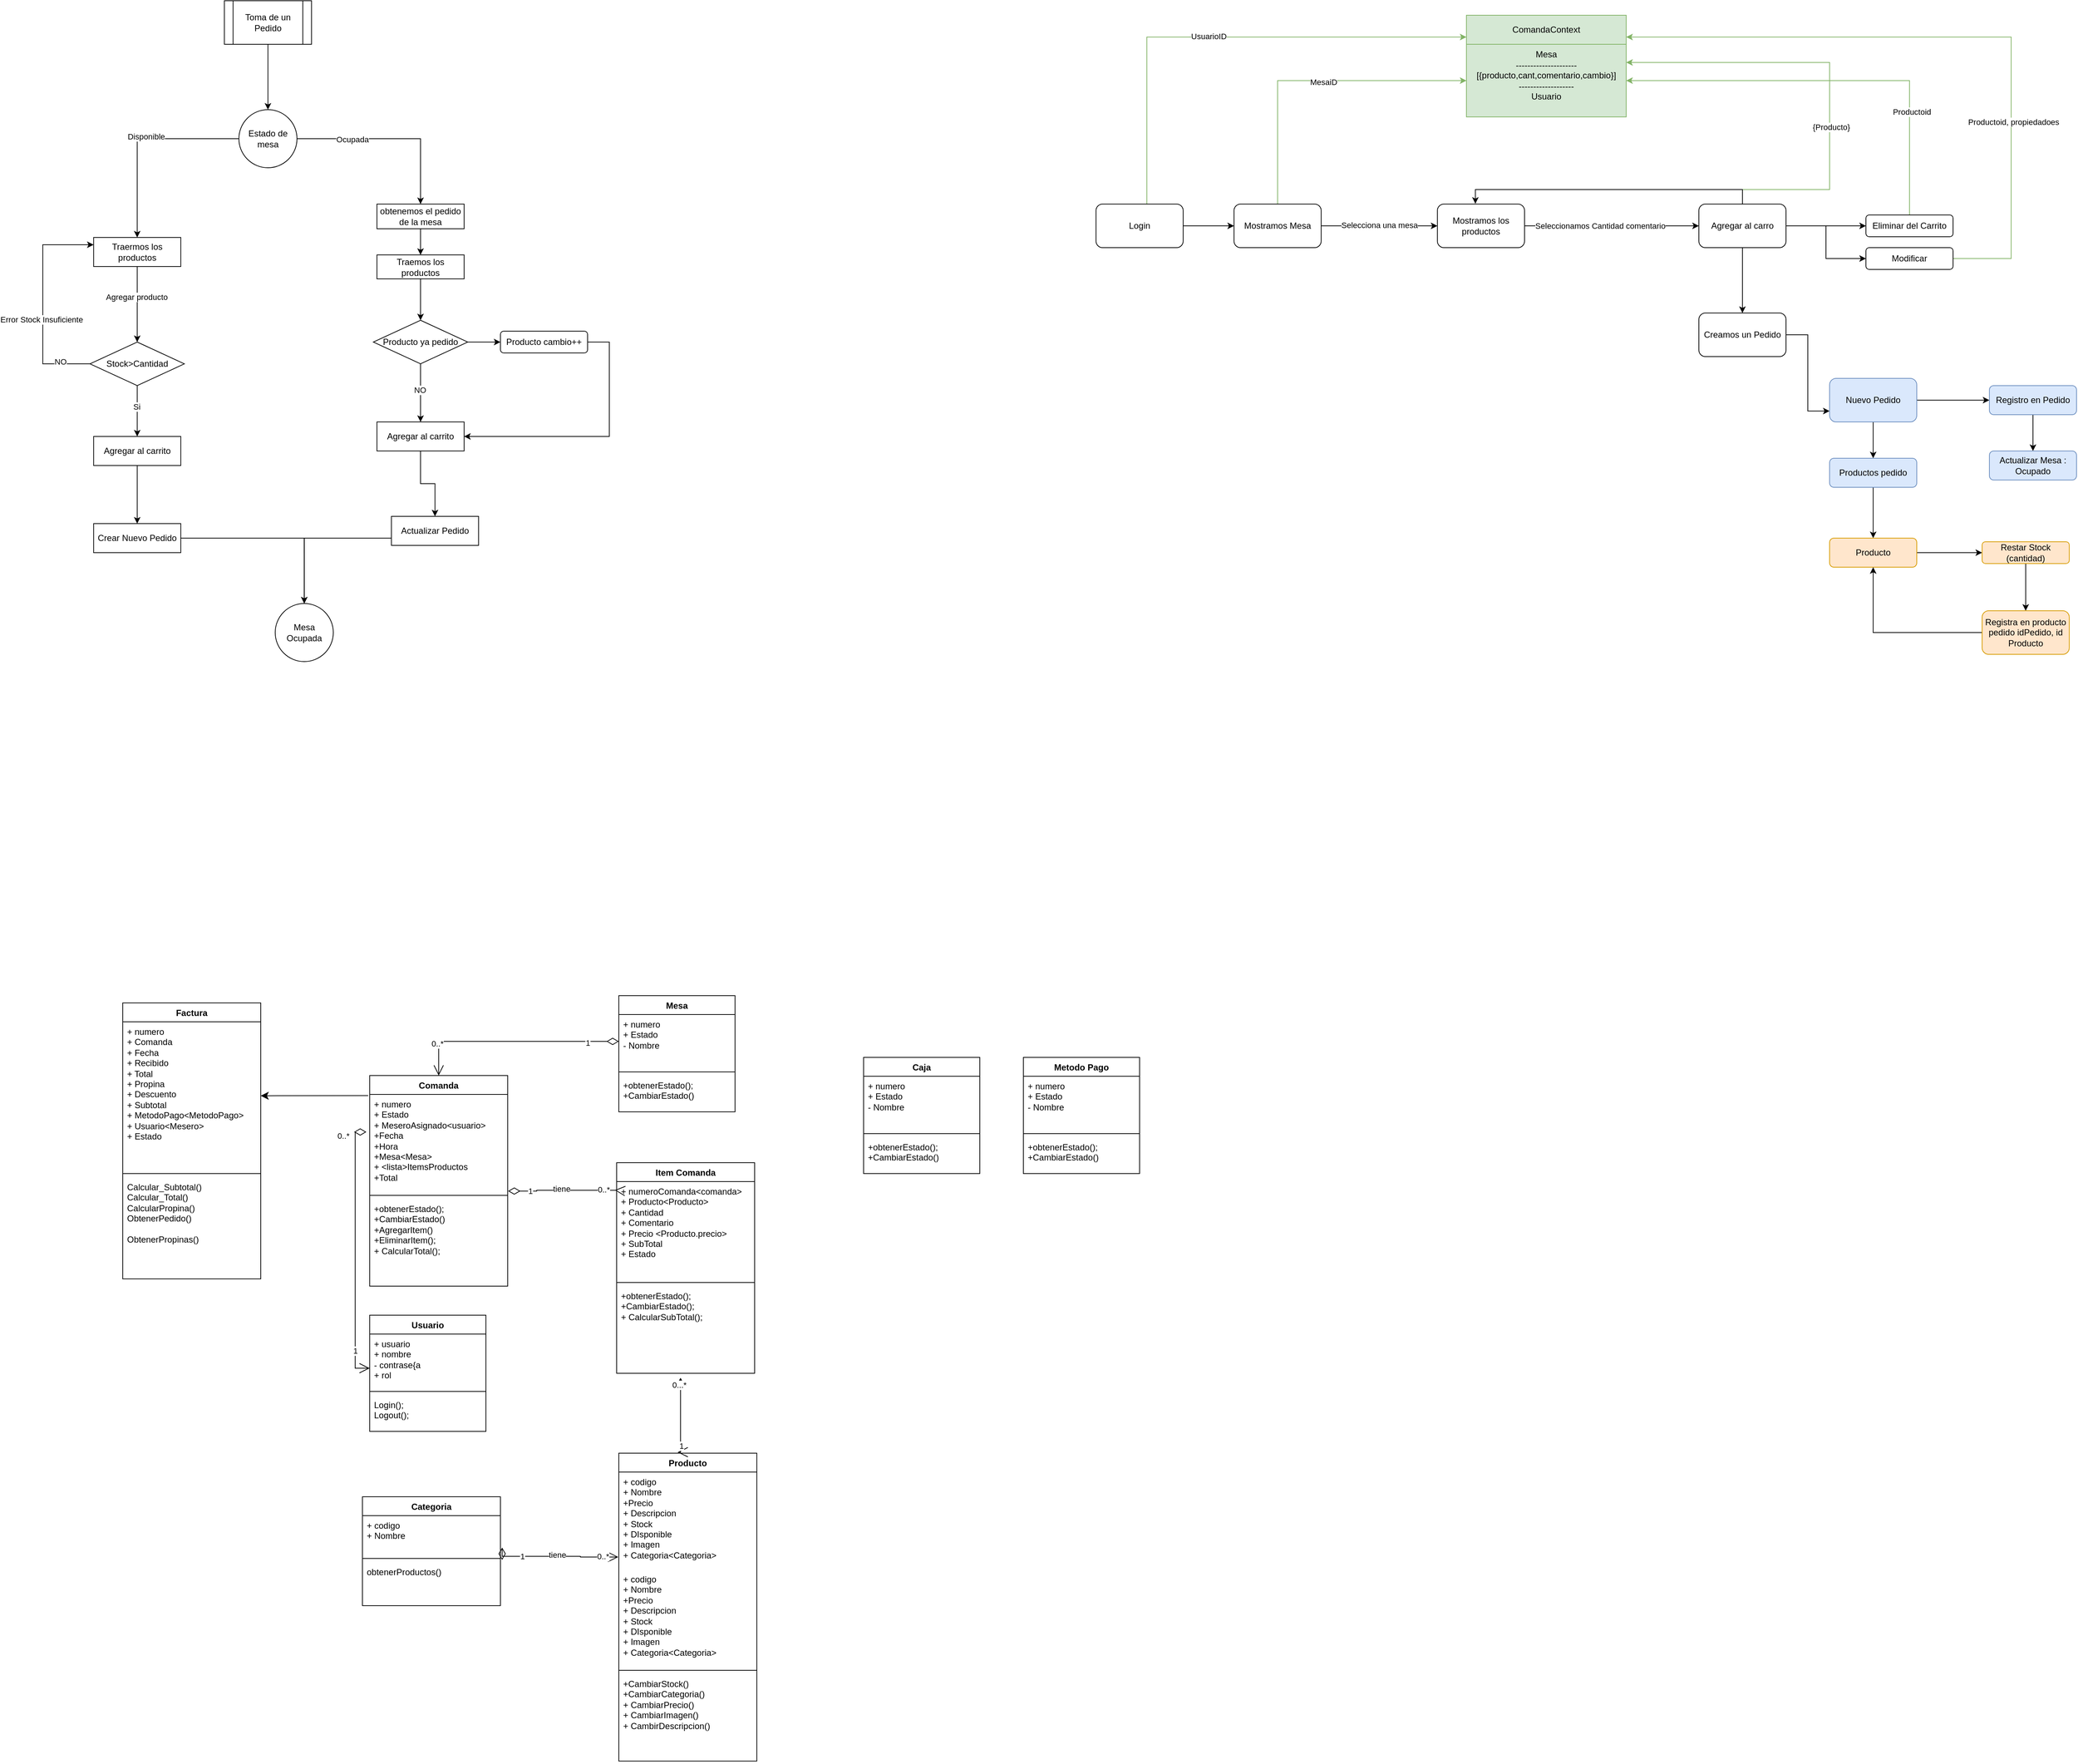 <mxfile version="24.8.6">
  <diagram name="Página-1" id="ZLfOOwjbxrJCBjGlawMk">
    <mxGraphModel dx="4084" dy="2075" grid="1" gridSize="10" guides="1" tooltips="1" connect="1" arrows="1" fold="1" page="1" pageScale="1" pageWidth="827" pageHeight="1169" math="0" shadow="0">
      <root>
        <mxCell id="0" />
        <mxCell id="1" parent="0" />
        <mxCell id="36kNRSXU-eASTzBY41m4-41" value="" style="edgeStyle=orthogonalEdgeStyle;rounded=0;orthogonalLoop=1;jettySize=auto;html=1;" parent="1" source="36kNRSXU-eASTzBY41m4-36" target="36kNRSXU-eASTzBY41m4-40" edge="1">
          <mxGeometry relative="1" as="geometry" />
        </mxCell>
        <mxCell id="36kNRSXU-eASTzBY41m4-42" value="&lt;div&gt;Seleccionamos Cantidad comentario&lt;/div&gt;" style="edgeLabel;html=1;align=center;verticalAlign=middle;resizable=0;points=[];" parent="36kNRSXU-eASTzBY41m4-41" vertex="1" connectable="0">
          <mxGeometry x="-0.614" y="-1" relative="1" as="geometry">
            <mxPoint x="57" y="-1" as="offset" />
          </mxGeometry>
        </mxCell>
        <mxCell id="36kNRSXU-eASTzBY41m4-36" value="Mostramos los productos" style="rounded=1;whiteSpace=wrap;html=1;" parent="1" vertex="1">
          <mxGeometry x="300" y="-750" width="120" height="60" as="geometry" />
        </mxCell>
        <mxCell id="36kNRSXU-eASTzBY41m4-38" style="edgeStyle=orthogonalEdgeStyle;rounded=0;orthogonalLoop=1;jettySize=auto;html=1;entryX=0;entryY=0.5;entryDx=0;entryDy=0;" parent="1" source="36kNRSXU-eASTzBY41m4-37" target="36kNRSXU-eASTzBY41m4-36" edge="1">
          <mxGeometry relative="1" as="geometry" />
        </mxCell>
        <mxCell id="36kNRSXU-eASTzBY41m4-39" value="Selecciona una mesa" style="edgeLabel;html=1;align=center;verticalAlign=middle;resizable=0;points=[];" parent="36kNRSXU-eASTzBY41m4-38" vertex="1" connectable="0">
          <mxGeometry x="-0.003" y="1" relative="1" as="geometry">
            <mxPoint as="offset" />
          </mxGeometry>
        </mxCell>
        <mxCell id="36kNRSXU-eASTzBY41m4-54" style="edgeStyle=orthogonalEdgeStyle;rounded=0;orthogonalLoop=1;jettySize=auto;html=1;entryX=0;entryY=0.5;entryDx=0;entryDy=0;fillColor=#d5e8d4;strokeColor=#82b366;" parent="1" source="36kNRSXU-eASTzBY41m4-37" target="36kNRSXU-eASTzBY41m4-52" edge="1">
          <mxGeometry relative="1" as="geometry">
            <mxPoint x="80" y="-930" as="targetPoint" />
            <Array as="points">
              <mxPoint x="80" y="-920" />
            </Array>
          </mxGeometry>
        </mxCell>
        <mxCell id="36kNRSXU-eASTzBY41m4-55" value="MesaiD" style="edgeLabel;html=1;align=center;verticalAlign=middle;resizable=0;points=[];" parent="36kNRSXU-eASTzBY41m4-54" vertex="1" connectable="0">
          <mxGeometry x="0.083" y="-2" relative="1" as="geometry">
            <mxPoint as="offset" />
          </mxGeometry>
        </mxCell>
        <mxCell id="36kNRSXU-eASTzBY41m4-37" value="Mostramos Mesa" style="rounded=1;whiteSpace=wrap;html=1;" parent="1" vertex="1">
          <mxGeometry x="20" y="-750" width="120" height="60" as="geometry" />
        </mxCell>
        <mxCell id="36kNRSXU-eASTzBY41m4-46" value="" style="edgeStyle=orthogonalEdgeStyle;rounded=0;orthogonalLoop=1;jettySize=auto;html=1;" parent="1" source="36kNRSXU-eASTzBY41m4-40" target="36kNRSXU-eASTzBY41m4-45" edge="1">
          <mxGeometry relative="1" as="geometry" />
        </mxCell>
        <mxCell id="36kNRSXU-eASTzBY41m4-49" style="edgeStyle=orthogonalEdgeStyle;rounded=0;orthogonalLoop=1;jettySize=auto;html=1;entryX=1;entryY=0.25;entryDx=0;entryDy=0;fillColor=#d5e8d4;strokeColor=#82b366;exitX=0.5;exitY=0;exitDx=0;exitDy=0;" parent="1" source="36kNRSXU-eASTzBY41m4-40" target="36kNRSXU-eASTzBY41m4-52" edge="1">
          <mxGeometry relative="1" as="geometry">
            <mxPoint x="830" y="-750" as="sourcePoint" />
            <mxPoint x="875" y="-760" as="targetPoint" />
            <Array as="points">
              <mxPoint x="720" y="-770" />
              <mxPoint x="840" y="-770" />
              <mxPoint x="840" y="-945" />
            </Array>
          </mxGeometry>
        </mxCell>
        <mxCell id="36kNRSXU-eASTzBY41m4-60" value="{Producto}" style="edgeLabel;html=1;align=center;verticalAlign=middle;resizable=0;points=[];" parent="36kNRSXU-eASTzBY41m4-49" vertex="1" connectable="0">
          <mxGeometry x="-0.239" y="-2" relative="1" as="geometry">
            <mxPoint as="offset" />
          </mxGeometry>
        </mxCell>
        <mxCell id="36kNRSXU-eASTzBY41m4-62" value="" style="edgeStyle=orthogonalEdgeStyle;rounded=0;orthogonalLoop=1;jettySize=auto;html=1;exitX=1;exitY=0.5;exitDx=0;exitDy=0;" parent="1" source="36kNRSXU-eASTzBY41m4-40" target="36kNRSXU-eASTzBY41m4-61" edge="1">
          <mxGeometry relative="1" as="geometry">
            <mxPoint x="790" y="-690" as="sourcePoint" />
          </mxGeometry>
        </mxCell>
        <mxCell id="36kNRSXU-eASTzBY41m4-68" style="edgeStyle=orthogonalEdgeStyle;rounded=0;orthogonalLoop=1;jettySize=auto;html=1;exitX=1;exitY=0.5;exitDx=0;exitDy=0;entryX=0;entryY=0.5;entryDx=0;entryDy=0;" parent="1" source="36kNRSXU-eASTzBY41m4-40" target="36kNRSXU-eASTzBY41m4-66" edge="1">
          <mxGeometry relative="1" as="geometry" />
        </mxCell>
        <mxCell id="36kNRSXU-eASTzBY41m4-40" value="Agregar al carro" style="whiteSpace=wrap;html=1;rounded=1;" parent="1" vertex="1">
          <mxGeometry x="660" y="-750" width="120" height="60" as="geometry" />
        </mxCell>
        <mxCell id="ApmutINnozND2xl8l0p_-15" style="edgeStyle=orthogonalEdgeStyle;rounded=0;orthogonalLoop=1;jettySize=auto;html=1;entryX=0;entryY=0.75;entryDx=0;entryDy=0;" parent="1" source="36kNRSXU-eASTzBY41m4-45" target="ApmutINnozND2xl8l0p_-1" edge="1">
          <mxGeometry relative="1" as="geometry" />
        </mxCell>
        <mxCell id="36kNRSXU-eASTzBY41m4-45" value="Creamos un Pedido" style="whiteSpace=wrap;html=1;rounded=1;" parent="1" vertex="1">
          <mxGeometry x="660" y="-600" width="120" height="60" as="geometry" />
        </mxCell>
        <mxCell id="36kNRSXU-eASTzBY41m4-53" value="" style="group" parent="1" vertex="1" connectable="0">
          <mxGeometry x="340" y="-1010" width="220" height="140" as="geometry" />
        </mxCell>
        <mxCell id="36kNRSXU-eASTzBY41m4-51" value="ComandaContext" style="rounded=0;whiteSpace=wrap;html=1;fillColor=#d5e8d4;strokeColor=#82b366;" parent="36kNRSXU-eASTzBY41m4-53" vertex="1">
          <mxGeometry width="220.0" height="40" as="geometry" />
        </mxCell>
        <mxCell id="36kNRSXU-eASTzBY41m4-52" value="Mesa&lt;div&gt;---------------------&lt;/div&gt;&lt;div&gt;[{producto,cant,comentario,cambio}]&lt;/div&gt;&lt;div&gt;-------------------&lt;/div&gt;&lt;div&gt;Usuario&lt;/div&gt;&lt;div&gt;&lt;br&gt;&lt;/div&gt;" style="rounded=0;whiteSpace=wrap;html=1;fillColor=#d5e8d4;strokeColor=#82b366;" parent="36kNRSXU-eASTzBY41m4-53" vertex="1">
          <mxGeometry y="40" width="220.0" height="100" as="geometry" />
        </mxCell>
        <mxCell id="36kNRSXU-eASTzBY41m4-57" style="edgeStyle=orthogonalEdgeStyle;rounded=0;orthogonalLoop=1;jettySize=auto;html=1;entryX=0;entryY=0.75;entryDx=0;entryDy=0;fillColor=#d5e8d4;strokeColor=#82b366;" parent="1" source="36kNRSXU-eASTzBY41m4-56" target="36kNRSXU-eASTzBY41m4-51" edge="1">
          <mxGeometry relative="1" as="geometry">
            <Array as="points">
              <mxPoint x="-100" y="-980" />
            </Array>
          </mxGeometry>
        </mxCell>
        <mxCell id="36kNRSXU-eASTzBY41m4-58" value="UsuarioID" style="edgeLabel;html=1;align=center;verticalAlign=middle;resizable=0;points=[];" parent="36kNRSXU-eASTzBY41m4-57" vertex="1" connectable="0">
          <mxGeometry x="-0.06" y="1" relative="1" as="geometry">
            <mxPoint as="offset" />
          </mxGeometry>
        </mxCell>
        <mxCell id="36kNRSXU-eASTzBY41m4-59" style="edgeStyle=orthogonalEdgeStyle;rounded=0;orthogonalLoop=1;jettySize=auto;html=1;exitX=1;exitY=0.5;exitDx=0;exitDy=0;entryX=0;entryY=0.5;entryDx=0;entryDy=0;" parent="1" source="36kNRSXU-eASTzBY41m4-56" target="36kNRSXU-eASTzBY41m4-37" edge="1">
          <mxGeometry relative="1" as="geometry" />
        </mxCell>
        <mxCell id="36kNRSXU-eASTzBY41m4-56" value="Login" style="rounded=1;whiteSpace=wrap;html=1;" parent="1" vertex="1">
          <mxGeometry x="-170" y="-750" width="120" height="60" as="geometry" />
        </mxCell>
        <mxCell id="36kNRSXU-eASTzBY41m4-64" style="edgeStyle=orthogonalEdgeStyle;rounded=0;orthogonalLoop=1;jettySize=auto;html=1;entryX=1;entryY=0.5;entryDx=0;entryDy=0;fillColor=#d5e8d4;strokeColor=#82b366;" parent="1" source="36kNRSXU-eASTzBY41m4-61" target="36kNRSXU-eASTzBY41m4-52" edge="1">
          <mxGeometry relative="1" as="geometry">
            <Array as="points">
              <mxPoint x="950" y="-920" />
            </Array>
          </mxGeometry>
        </mxCell>
        <mxCell id="36kNRSXU-eASTzBY41m4-65" value="Productoid" style="edgeLabel;html=1;align=center;verticalAlign=middle;resizable=0;points=[];" parent="36kNRSXU-eASTzBY41m4-64" vertex="1" connectable="0">
          <mxGeometry x="-0.504" y="-3" relative="1" as="geometry">
            <mxPoint as="offset" />
          </mxGeometry>
        </mxCell>
        <mxCell id="36kNRSXU-eASTzBY41m4-61" value="Eliminar del Carrito" style="whiteSpace=wrap;html=1;rounded=1;" parent="1" vertex="1">
          <mxGeometry x="890" y="-735" width="120" height="30" as="geometry" />
        </mxCell>
        <mxCell id="36kNRSXU-eASTzBY41m4-63" style="edgeStyle=orthogonalEdgeStyle;rounded=0;orthogonalLoop=1;jettySize=auto;html=1;exitX=0.5;exitY=0;exitDx=0;exitDy=0;entryX=0.436;entryY=-0.008;entryDx=0;entryDy=0;entryPerimeter=0;" parent="1" source="36kNRSXU-eASTzBY41m4-40" target="36kNRSXU-eASTzBY41m4-36" edge="1">
          <mxGeometry relative="1" as="geometry" />
        </mxCell>
        <mxCell id="36kNRSXU-eASTzBY41m4-69" style="edgeStyle=orthogonalEdgeStyle;rounded=0;orthogonalLoop=1;jettySize=auto;html=1;entryX=1;entryY=0.75;entryDx=0;entryDy=0;fillColor=#d5e8d4;strokeColor=#82b366;" parent="1" source="36kNRSXU-eASTzBY41m4-66" target="36kNRSXU-eASTzBY41m4-51" edge="1">
          <mxGeometry relative="1" as="geometry">
            <Array as="points">
              <mxPoint x="1090" y="-675" />
              <mxPoint x="1090" y="-980" />
            </Array>
          </mxGeometry>
        </mxCell>
        <mxCell id="36kNRSXU-eASTzBY41m4-70" value="Productoid, propiedadoes" style="edgeLabel;html=1;align=center;verticalAlign=middle;resizable=0;points=[];" parent="36kNRSXU-eASTzBY41m4-69" vertex="1" connectable="0">
          <mxGeometry x="-0.414" y="-3" relative="1" as="geometry">
            <mxPoint as="offset" />
          </mxGeometry>
        </mxCell>
        <mxCell id="36kNRSXU-eASTzBY41m4-66" value="Modificar" style="whiteSpace=wrap;html=1;rounded=1;" parent="1" vertex="1">
          <mxGeometry x="890" y="-690" width="120" height="30" as="geometry" />
        </mxCell>
        <mxCell id="ApmutINnozND2xl8l0p_-3" value="" style="edgeStyle=orthogonalEdgeStyle;rounded=0;orthogonalLoop=1;jettySize=auto;html=1;" parent="1" source="ApmutINnozND2xl8l0p_-1" target="ApmutINnozND2xl8l0p_-2" edge="1">
          <mxGeometry relative="1" as="geometry" />
        </mxCell>
        <mxCell id="ApmutINnozND2xl8l0p_-7" style="edgeStyle=orthogonalEdgeStyle;rounded=0;orthogonalLoop=1;jettySize=auto;html=1;entryX=0.5;entryY=0;entryDx=0;entryDy=0;" parent="1" source="ApmutINnozND2xl8l0p_-1" target="ApmutINnozND2xl8l0p_-6" edge="1">
          <mxGeometry relative="1" as="geometry" />
        </mxCell>
        <mxCell id="ApmutINnozND2xl8l0p_-1" value="Nuevo Pedido" style="whiteSpace=wrap;html=1;rounded=1;fillColor=#dae8fc;strokeColor=#6c8ebf;" parent="1" vertex="1">
          <mxGeometry x="840" y="-510" width="120" height="60" as="geometry" />
        </mxCell>
        <mxCell id="ApmutINnozND2xl8l0p_-5" value="" style="edgeStyle=orthogonalEdgeStyle;rounded=0;orthogonalLoop=1;jettySize=auto;html=1;" parent="1" source="ApmutINnozND2xl8l0p_-2" target="ApmutINnozND2xl8l0p_-4" edge="1">
          <mxGeometry relative="1" as="geometry" />
        </mxCell>
        <mxCell id="ApmutINnozND2xl8l0p_-2" value="Registro en Pedido" style="whiteSpace=wrap;html=1;fillColor=#dae8fc;strokeColor=#6c8ebf;rounded=1;" parent="1" vertex="1">
          <mxGeometry x="1060" y="-500" width="120" height="40" as="geometry" />
        </mxCell>
        <mxCell id="ApmutINnozND2xl8l0p_-4" value="Actualizar Mesa : Ocupado" style="whiteSpace=wrap;html=1;fillColor=#dae8fc;strokeColor=#6c8ebf;rounded=1;" parent="1" vertex="1">
          <mxGeometry x="1060" y="-410" width="120" height="40" as="geometry" />
        </mxCell>
        <mxCell id="ApmutINnozND2xl8l0p_-9" value="" style="edgeStyle=orthogonalEdgeStyle;rounded=0;orthogonalLoop=1;jettySize=auto;html=1;" parent="1" source="ApmutINnozND2xl8l0p_-6" target="ApmutINnozND2xl8l0p_-8" edge="1">
          <mxGeometry relative="1" as="geometry" />
        </mxCell>
        <mxCell id="ApmutINnozND2xl8l0p_-6" value="Productos pedido" style="whiteSpace=wrap;html=1;fillColor=#dae8fc;strokeColor=#6c8ebf;rounded=1;" parent="1" vertex="1">
          <mxGeometry x="840" y="-400" width="120" height="40" as="geometry" />
        </mxCell>
        <mxCell id="ApmutINnozND2xl8l0p_-11" value="" style="edgeStyle=orthogonalEdgeStyle;rounded=0;orthogonalLoop=1;jettySize=auto;html=1;" parent="1" source="ApmutINnozND2xl8l0p_-8" target="ApmutINnozND2xl8l0p_-10" edge="1">
          <mxGeometry relative="1" as="geometry" />
        </mxCell>
        <mxCell id="ApmutINnozND2xl8l0p_-8" value="Producto" style="whiteSpace=wrap;html=1;fillColor=#ffe6cc;strokeColor=#d79b00;rounded=1;" parent="1" vertex="1">
          <mxGeometry x="840" y="-290" width="120" height="40" as="geometry" />
        </mxCell>
        <mxCell id="ApmutINnozND2xl8l0p_-13" value="" style="edgeStyle=orthogonalEdgeStyle;rounded=0;orthogonalLoop=1;jettySize=auto;html=1;" parent="1" source="ApmutINnozND2xl8l0p_-10" target="ApmutINnozND2xl8l0p_-12" edge="1">
          <mxGeometry relative="1" as="geometry" />
        </mxCell>
        <mxCell id="ApmutINnozND2xl8l0p_-10" value="Restar Stock (cantidad)" style="whiteSpace=wrap;html=1;fillColor=#ffe6cc;strokeColor=#d79b00;rounded=1;" parent="1" vertex="1">
          <mxGeometry x="1050" y="-285" width="120" height="30" as="geometry" />
        </mxCell>
        <mxCell id="ApmutINnozND2xl8l0p_-14" style="edgeStyle=orthogonalEdgeStyle;rounded=0;orthogonalLoop=1;jettySize=auto;html=1;" parent="1" source="ApmutINnozND2xl8l0p_-12" target="ApmutINnozND2xl8l0p_-8" edge="1">
          <mxGeometry relative="1" as="geometry" />
        </mxCell>
        <mxCell id="ApmutINnozND2xl8l0p_-12" value="Registra en producto pedido idPedido, id Producto" style="whiteSpace=wrap;html=1;fillColor=#ffe6cc;strokeColor=#d79b00;rounded=1;" parent="1" vertex="1">
          <mxGeometry x="1050" y="-190" width="120" height="60" as="geometry" />
        </mxCell>
        <mxCell id="ApmutINnozND2xl8l0p_-19" value="" style="edgeStyle=orthogonalEdgeStyle;rounded=0;orthogonalLoop=1;jettySize=auto;html=1;entryX=0.5;entryY=0;entryDx=0;entryDy=0;" parent="1" source="ApmutINnozND2xl8l0p_-17" target="ApmutINnozND2xl8l0p_-21" edge="1">
          <mxGeometry relative="1" as="geometry">
            <mxPoint x="-1310.09" y="-890" as="targetPoint" />
          </mxGeometry>
        </mxCell>
        <mxCell id="ApmutINnozND2xl8l0p_-17" value="Toma de un Pedido" style="shape=process;whiteSpace=wrap;html=1;backgroundOutline=1;" parent="1" vertex="1">
          <mxGeometry x="-1370.09" y="-1030" width="120" height="60" as="geometry" />
        </mxCell>
        <mxCell id="ApmutINnozND2xl8l0p_-23" value="" style="edgeStyle=orthogonalEdgeStyle;rounded=0;orthogonalLoop=1;jettySize=auto;html=1;" parent="1" source="ApmutINnozND2xl8l0p_-21" target="ApmutINnozND2xl8l0p_-22" edge="1">
          <mxGeometry relative="1" as="geometry">
            <Array as="points">
              <mxPoint x="-1100" y="-840" />
            </Array>
          </mxGeometry>
        </mxCell>
        <mxCell id="ApmutINnozND2xl8l0p_-24" value="Ocupada" style="edgeLabel;html=1;align=center;verticalAlign=middle;resizable=0;points=[];" parent="ApmutINnozND2xl8l0p_-23" vertex="1" connectable="0">
          <mxGeometry x="-0.42" y="-1" relative="1" as="geometry">
            <mxPoint as="offset" />
          </mxGeometry>
        </mxCell>
        <mxCell id="ApmutINnozND2xl8l0p_-30" value="" style="edgeStyle=orthogonalEdgeStyle;rounded=0;orthogonalLoop=1;jettySize=auto;html=1;" parent="1" source="ApmutINnozND2xl8l0p_-21" target="ApmutINnozND2xl8l0p_-29" edge="1">
          <mxGeometry relative="1" as="geometry" />
        </mxCell>
        <mxCell id="ApmutINnozND2xl8l0p_-31" value="Disponible" style="edgeLabel;html=1;align=center;verticalAlign=middle;resizable=0;points=[];" parent="ApmutINnozND2xl8l0p_-30" vertex="1" connectable="0">
          <mxGeometry x="-0.072" y="-3" relative="1" as="geometry">
            <mxPoint as="offset" />
          </mxGeometry>
        </mxCell>
        <mxCell id="ApmutINnozND2xl8l0p_-21" value="Estado de mesa" style="ellipse;whiteSpace=wrap;html=1;aspect=fixed;" parent="1" vertex="1">
          <mxGeometry x="-1350.09" y="-880" width="80" height="80" as="geometry" />
        </mxCell>
        <mxCell id="ApmutINnozND2xl8l0p_-44" value="" style="edgeStyle=orthogonalEdgeStyle;rounded=0;orthogonalLoop=1;jettySize=auto;html=1;" parent="1" source="ApmutINnozND2xl8l0p_-22" target="ApmutINnozND2xl8l0p_-43" edge="1">
          <mxGeometry relative="1" as="geometry" />
        </mxCell>
        <mxCell id="ApmutINnozND2xl8l0p_-22" value="obtenemos el pedido de la mesa" style="whiteSpace=wrap;html=1;" parent="1" vertex="1">
          <mxGeometry x="-1160.0" y="-750" width="120" height="34" as="geometry" />
        </mxCell>
        <mxCell id="ApmutINnozND2xl8l0p_-33" value="" style="edgeStyle=orthogonalEdgeStyle;rounded=0;orthogonalLoop=1;jettySize=auto;html=1;entryX=0.5;entryY=0;entryDx=0;entryDy=0;" parent="1" source="ApmutINnozND2xl8l0p_-29" target="ApmutINnozND2xl8l0p_-34" edge="1">
          <mxGeometry relative="1" as="geometry">
            <mxPoint x="-1490.09" y="-594" as="targetPoint" />
          </mxGeometry>
        </mxCell>
        <mxCell id="ApmutINnozND2xl8l0p_-35" value="Agregar producto" style="edgeLabel;html=1;align=center;verticalAlign=middle;resizable=0;points=[];" parent="ApmutINnozND2xl8l0p_-33" vertex="1" connectable="0">
          <mxGeometry x="-0.189" y="-1" relative="1" as="geometry">
            <mxPoint as="offset" />
          </mxGeometry>
        </mxCell>
        <mxCell id="ApmutINnozND2xl8l0p_-29" value="Traermos los productos" style="whiteSpace=wrap;html=1;" parent="1" vertex="1">
          <mxGeometry x="-1550.09" y="-704" width="120" height="40" as="geometry" />
        </mxCell>
        <mxCell id="ApmutINnozND2xl8l0p_-37" value="" style="edgeStyle=orthogonalEdgeStyle;rounded=0;orthogonalLoop=1;jettySize=auto;html=1;" parent="1" source="ApmutINnozND2xl8l0p_-34" target="ApmutINnozND2xl8l0p_-36" edge="1">
          <mxGeometry relative="1" as="geometry" />
        </mxCell>
        <mxCell id="ApmutINnozND2xl8l0p_-38" value="Si" style="edgeLabel;html=1;align=center;verticalAlign=middle;resizable=0;points=[];" parent="ApmutINnozND2xl8l0p_-37" vertex="1" connectable="0">
          <mxGeometry x="-0.165" y="-1" relative="1" as="geometry">
            <mxPoint as="offset" />
          </mxGeometry>
        </mxCell>
        <mxCell id="ApmutINnozND2xl8l0p_-39" style="edgeStyle=orthogonalEdgeStyle;rounded=0;orthogonalLoop=1;jettySize=auto;html=1;exitX=0;exitY=0.5;exitDx=0;exitDy=0;entryX=0;entryY=0.25;entryDx=0;entryDy=0;" parent="1" source="ApmutINnozND2xl8l0p_-34" target="ApmutINnozND2xl8l0p_-29" edge="1">
          <mxGeometry relative="1" as="geometry">
            <Array as="points">
              <mxPoint x="-1620.09" y="-530" />
              <mxPoint x="-1620.09" y="-694" />
            </Array>
          </mxGeometry>
        </mxCell>
        <mxCell id="ApmutINnozND2xl8l0p_-40" value="Error Stock Insuficiente" style="edgeLabel;html=1;align=center;verticalAlign=middle;resizable=0;points=[];" parent="ApmutINnozND2xl8l0p_-39" vertex="1" connectable="0">
          <mxGeometry x="-0.156" y="2" relative="1" as="geometry">
            <mxPoint as="offset" />
          </mxGeometry>
        </mxCell>
        <mxCell id="ApmutINnozND2xl8l0p_-46" value="NO" style="edgeLabel;html=1;align=center;verticalAlign=middle;resizable=0;points=[];" parent="ApmutINnozND2xl8l0p_-39" vertex="1" connectable="0">
          <mxGeometry x="-0.727" y="-3" relative="1" as="geometry">
            <mxPoint as="offset" />
          </mxGeometry>
        </mxCell>
        <mxCell id="ApmutINnozND2xl8l0p_-34" value="Stock&amp;gt;Cantidad" style="rhombus;whiteSpace=wrap;html=1;" parent="1" vertex="1">
          <mxGeometry x="-1555.09" y="-560" width="130" height="60" as="geometry" />
        </mxCell>
        <mxCell id="ApmutINnozND2xl8l0p_-42" value="" style="edgeStyle=orthogonalEdgeStyle;rounded=0;orthogonalLoop=1;jettySize=auto;html=1;" parent="1" source="ApmutINnozND2xl8l0p_-36" target="ApmutINnozND2xl8l0p_-41" edge="1">
          <mxGeometry relative="1" as="geometry" />
        </mxCell>
        <mxCell id="ApmutINnozND2xl8l0p_-36" value="Agregar al carrito" style="whiteSpace=wrap;html=1;" parent="1" vertex="1">
          <mxGeometry x="-1550.09" y="-430" width="120" height="40" as="geometry" />
        </mxCell>
        <mxCell id="ApmutINnozND2xl8l0p_-64" value="" style="edgeStyle=orthogonalEdgeStyle;rounded=0;orthogonalLoop=1;jettySize=auto;html=1;" parent="1" source="ApmutINnozND2xl8l0p_-41" target="ApmutINnozND2xl8l0p_-63" edge="1">
          <mxGeometry relative="1" as="geometry" />
        </mxCell>
        <mxCell id="ApmutINnozND2xl8l0p_-41" value="Crear Nuevo Pedido" style="whiteSpace=wrap;html=1;" parent="1" vertex="1">
          <mxGeometry x="-1550.09" y="-310" width="120" height="40" as="geometry" />
        </mxCell>
        <mxCell id="ApmutINnozND2xl8l0p_-47" style="edgeStyle=orthogonalEdgeStyle;rounded=0;orthogonalLoop=1;jettySize=auto;html=1;entryX=0.5;entryY=0;entryDx=0;entryDy=0;" parent="1" source="ApmutINnozND2xl8l0p_-43" target="ApmutINnozND2xl8l0p_-45" edge="1">
          <mxGeometry relative="1" as="geometry" />
        </mxCell>
        <mxCell id="ApmutINnozND2xl8l0p_-43" value="Traemos los productos" style="whiteSpace=wrap;html=1;" parent="1" vertex="1">
          <mxGeometry x="-1160.0" y="-680" width="120" height="33" as="geometry" />
        </mxCell>
        <mxCell id="ApmutINnozND2xl8l0p_-52" value="" style="edgeStyle=orthogonalEdgeStyle;rounded=0;orthogonalLoop=1;jettySize=auto;html=1;entryX=0;entryY=0.5;entryDx=0;entryDy=0;" parent="1" source="ApmutINnozND2xl8l0p_-45" target="ApmutINnozND2xl8l0p_-61" edge="1">
          <mxGeometry relative="1" as="geometry">
            <mxPoint x="-920.09" y="-560" as="targetPoint" />
          </mxGeometry>
        </mxCell>
        <mxCell id="ApmutINnozND2xl8l0p_-54" value="" style="edgeStyle=orthogonalEdgeStyle;rounded=0;orthogonalLoop=1;jettySize=auto;html=1;" parent="1" source="ApmutINnozND2xl8l0p_-45" target="ApmutINnozND2xl8l0p_-53" edge="1">
          <mxGeometry relative="1" as="geometry" />
        </mxCell>
        <mxCell id="ApmutINnozND2xl8l0p_-55" value="NO" style="edgeLabel;html=1;align=center;verticalAlign=middle;resizable=0;points=[];" parent="ApmutINnozND2xl8l0p_-54" vertex="1" connectable="0">
          <mxGeometry x="-0.113" y="-1" relative="1" as="geometry">
            <mxPoint as="offset" />
          </mxGeometry>
        </mxCell>
        <mxCell id="ApmutINnozND2xl8l0p_-45" value="Producto ya pedido" style="rhombus;whiteSpace=wrap;html=1;" parent="1" vertex="1">
          <mxGeometry x="-1165.0" y="-590" width="130" height="60" as="geometry" />
        </mxCell>
        <mxCell id="ApmutINnozND2xl8l0p_-57" style="edgeStyle=orthogonalEdgeStyle;rounded=0;orthogonalLoop=1;jettySize=auto;html=1;entryX=0.5;entryY=0;entryDx=0;entryDy=0;" parent="1" source="ApmutINnozND2xl8l0p_-53" target="ApmutINnozND2xl8l0p_-56" edge="1">
          <mxGeometry relative="1" as="geometry" />
        </mxCell>
        <mxCell id="ApmutINnozND2xl8l0p_-53" value="Agregar al carrito" style="whiteSpace=wrap;html=1;" parent="1" vertex="1">
          <mxGeometry x="-1160.0" y="-450" width="120" height="40" as="geometry" />
        </mxCell>
        <mxCell id="ApmutINnozND2xl8l0p_-65" style="edgeStyle=orthogonalEdgeStyle;rounded=0;orthogonalLoop=1;jettySize=auto;html=1;entryX=0.5;entryY=0;entryDx=0;entryDy=0;" parent="1" source="ApmutINnozND2xl8l0p_-56" target="ApmutINnozND2xl8l0p_-63" edge="1">
          <mxGeometry relative="1" as="geometry">
            <Array as="points">
              <mxPoint x="-1260.09" y="-290" />
            </Array>
          </mxGeometry>
        </mxCell>
        <mxCell id="ApmutINnozND2xl8l0p_-56" value="Actualizar Pedido" style="whiteSpace=wrap;html=1;" parent="1" vertex="1">
          <mxGeometry x="-1140.09" y="-320" width="120" height="40" as="geometry" />
        </mxCell>
        <mxCell id="ApmutINnozND2xl8l0p_-62" style="edgeStyle=orthogonalEdgeStyle;rounded=0;orthogonalLoop=1;jettySize=auto;html=1;entryX=1;entryY=0.5;entryDx=0;entryDy=0;" parent="1" source="ApmutINnozND2xl8l0p_-61" target="ApmutINnozND2xl8l0p_-53" edge="1">
          <mxGeometry relative="1" as="geometry">
            <Array as="points">
              <mxPoint x="-840.09" y="-430" />
            </Array>
          </mxGeometry>
        </mxCell>
        <mxCell id="ApmutINnozND2xl8l0p_-61" value="Producto cambio++" style="rounded=1;whiteSpace=wrap;html=1;" parent="1" vertex="1">
          <mxGeometry x="-990" y="-575" width="120" height="30" as="geometry" />
        </mxCell>
        <mxCell id="ApmutINnozND2xl8l0p_-63" value="Mesa Ocupada" style="ellipse;whiteSpace=wrap;html=1;" parent="1" vertex="1">
          <mxGeometry x="-1300.09" y="-200" width="80" height="80" as="geometry" />
        </mxCell>
        <mxCell id="ApmutINnozND2xl8l0p_-66" value="Usuario" style="swimlane;fontStyle=1;align=center;verticalAlign=top;childLayout=stackLayout;horizontal=1;startSize=26;horizontalStack=0;resizeParent=1;resizeParentMax=0;resizeLast=0;collapsible=1;marginBottom=0;whiteSpace=wrap;html=1;" parent="1" vertex="1">
          <mxGeometry x="-1170" y="780" width="160" height="160" as="geometry" />
        </mxCell>
        <mxCell id="ApmutINnozND2xl8l0p_-67" value="+ usuario&lt;div&gt;+ nombre&lt;/div&gt;&lt;div&gt;- contrase{a&lt;/div&gt;&lt;div&gt;+ rol&lt;/div&gt;&lt;div&gt;&lt;br&gt;&lt;/div&gt;" style="text;strokeColor=none;fillColor=none;align=left;verticalAlign=top;spacingLeft=4;spacingRight=4;overflow=hidden;rotatable=0;points=[[0,0.5],[1,0.5]];portConstraint=eastwest;whiteSpace=wrap;html=1;" parent="ApmutINnozND2xl8l0p_-66" vertex="1">
          <mxGeometry y="26" width="160" height="74" as="geometry" />
        </mxCell>
        <mxCell id="ApmutINnozND2xl8l0p_-68" value="" style="line;strokeWidth=1;fillColor=none;align=left;verticalAlign=middle;spacingTop=-1;spacingLeft=3;spacingRight=3;rotatable=0;labelPosition=right;points=[];portConstraint=eastwest;strokeColor=inherit;" parent="ApmutINnozND2xl8l0p_-66" vertex="1">
          <mxGeometry y="100" width="160" height="10" as="geometry" />
        </mxCell>
        <mxCell id="ApmutINnozND2xl8l0p_-69" value="Login();&lt;div&gt;Logout();&lt;/div&gt;" style="text;strokeColor=none;fillColor=none;align=left;verticalAlign=top;spacingLeft=4;spacingRight=4;overflow=hidden;rotatable=0;points=[[0,0.5],[1,0.5]];portConstraint=eastwest;whiteSpace=wrap;html=1;" parent="ApmutINnozND2xl8l0p_-66" vertex="1">
          <mxGeometry y="110" width="160" height="50" as="geometry" />
        </mxCell>
        <mxCell id="ApmutINnozND2xl8l0p_-70" value="Mesa" style="swimlane;fontStyle=1;align=center;verticalAlign=top;childLayout=stackLayout;horizontal=1;startSize=26;horizontalStack=0;resizeParent=1;resizeParentMax=0;resizeLast=0;collapsible=1;marginBottom=0;whiteSpace=wrap;html=1;" parent="1" vertex="1">
          <mxGeometry x="-827" y="340" width="160" height="160" as="geometry" />
        </mxCell>
        <mxCell id="ApmutINnozND2xl8l0p_-71" value="+ numero&lt;div&gt;+ Estado&lt;/div&gt;&lt;div&gt;- Nombre&lt;/div&gt;&lt;div&gt;&lt;br&gt;&lt;/div&gt;" style="text;strokeColor=none;fillColor=none;align=left;verticalAlign=top;spacingLeft=4;spacingRight=4;overflow=hidden;rotatable=0;points=[[0,0.5],[1,0.5]];portConstraint=eastwest;whiteSpace=wrap;html=1;" parent="ApmutINnozND2xl8l0p_-70" vertex="1">
          <mxGeometry y="26" width="160" height="74" as="geometry" />
        </mxCell>
        <mxCell id="ApmutINnozND2xl8l0p_-72" value="" style="line;strokeWidth=1;fillColor=none;align=left;verticalAlign=middle;spacingTop=-1;spacingLeft=3;spacingRight=3;rotatable=0;labelPosition=right;points=[];portConstraint=eastwest;strokeColor=inherit;" parent="ApmutINnozND2xl8l0p_-70" vertex="1">
          <mxGeometry y="100" width="160" height="10" as="geometry" />
        </mxCell>
        <mxCell id="ApmutINnozND2xl8l0p_-73" value="+obtenerEstado();&lt;div&gt;+CambiarEstado()&lt;/div&gt;" style="text;strokeColor=none;fillColor=none;align=left;verticalAlign=top;spacingLeft=4;spacingRight=4;overflow=hidden;rotatable=0;points=[[0,0.5],[1,0.5]];portConstraint=eastwest;whiteSpace=wrap;html=1;" parent="ApmutINnozND2xl8l0p_-70" vertex="1">
          <mxGeometry y="110" width="160" height="50" as="geometry" />
        </mxCell>
        <mxCell id="ApmutINnozND2xl8l0p_-74" value="Comanda" style="swimlane;fontStyle=1;align=center;verticalAlign=top;childLayout=stackLayout;horizontal=1;startSize=26;horizontalStack=0;resizeParent=1;resizeParentMax=0;resizeLast=0;collapsible=1;marginBottom=0;whiteSpace=wrap;html=1;" parent="1" vertex="1">
          <mxGeometry x="-1170" y="450" width="190" height="290" as="geometry" />
        </mxCell>
        <mxCell id="ApmutINnozND2xl8l0p_-75" value="+ numero&lt;div&gt;+ Estado&lt;/div&gt;&lt;div&gt;+ MeseroAsignado&amp;lt;usuario&amp;gt;&lt;/div&gt;&lt;div&gt;+Fecha&lt;/div&gt;&lt;div&gt;+Hora&lt;/div&gt;&lt;div&gt;+Mesa&amp;lt;Mesa&amp;gt;&lt;/div&gt;&lt;div&gt;+ &amp;lt;lista&amp;gt;ItemsProductos&lt;/div&gt;&lt;div&gt;+Total&lt;/div&gt;" style="text;strokeColor=none;fillColor=none;align=left;verticalAlign=top;spacingLeft=4;spacingRight=4;overflow=hidden;rotatable=0;points=[[0,0.5],[1,0.5]];portConstraint=eastwest;whiteSpace=wrap;html=1;" parent="ApmutINnozND2xl8l0p_-74" vertex="1">
          <mxGeometry y="26" width="190" height="134" as="geometry" />
        </mxCell>
        <mxCell id="ApmutINnozND2xl8l0p_-76" value="" style="line;strokeWidth=1;fillColor=none;align=left;verticalAlign=middle;spacingTop=-1;spacingLeft=3;spacingRight=3;rotatable=0;labelPosition=right;points=[];portConstraint=eastwest;strokeColor=inherit;" parent="ApmutINnozND2xl8l0p_-74" vertex="1">
          <mxGeometry y="160" width="190" height="10" as="geometry" />
        </mxCell>
        <mxCell id="ApmutINnozND2xl8l0p_-77" value="+obtenerEstado();&lt;div&gt;+CambiarEstado()&lt;/div&gt;&lt;div&gt;+AgregarItem()&lt;/div&gt;&lt;div&gt;+EliminarItem();&lt;/div&gt;&lt;div&gt;+ CalcularTotal();&lt;/div&gt;&lt;div&gt;&lt;br&gt;&lt;/div&gt;" style="text;strokeColor=none;fillColor=none;align=left;verticalAlign=top;spacingLeft=4;spacingRight=4;overflow=hidden;rotatable=0;points=[[0,0.5],[1,0.5]];portConstraint=eastwest;whiteSpace=wrap;html=1;" parent="ApmutINnozND2xl8l0p_-74" vertex="1">
          <mxGeometry y="170" width="190" height="120" as="geometry" />
        </mxCell>
        <mxCell id="ApmutINnozND2xl8l0p_-78" value="Item Comanda" style="swimlane;fontStyle=1;align=center;verticalAlign=top;childLayout=stackLayout;horizontal=1;startSize=26;horizontalStack=0;resizeParent=1;resizeParentMax=0;resizeLast=0;collapsible=1;marginBottom=0;whiteSpace=wrap;html=1;" parent="1" vertex="1">
          <mxGeometry x="-830" y="570" width="190" height="290" as="geometry" />
        </mxCell>
        <mxCell id="ApmutINnozND2xl8l0p_-79" value="+ numeroComanda&amp;lt;comanda&amp;gt;&lt;div&gt;+ Producto&amp;lt;Producto&amp;gt;&lt;/div&gt;&lt;div&gt;+ Cantidad&lt;/div&gt;&lt;div&gt;+ Comentario&lt;/div&gt;&lt;div&gt;+ Precio &amp;lt;Producto.precio&amp;gt;&lt;/div&gt;&lt;div&gt;+ SubTotal&lt;/div&gt;&lt;div&gt;+ Estado&lt;/div&gt;" style="text;strokeColor=none;fillColor=none;align=left;verticalAlign=top;spacingLeft=4;spacingRight=4;overflow=hidden;rotatable=0;points=[[0,0.5],[1,0.5]];portConstraint=eastwest;whiteSpace=wrap;html=1;" parent="ApmutINnozND2xl8l0p_-78" vertex="1">
          <mxGeometry y="26" width="190" height="134" as="geometry" />
        </mxCell>
        <mxCell id="ApmutINnozND2xl8l0p_-80" value="" style="line;strokeWidth=1;fillColor=none;align=left;verticalAlign=middle;spacingTop=-1;spacingLeft=3;spacingRight=3;rotatable=0;labelPosition=right;points=[];portConstraint=eastwest;strokeColor=inherit;" parent="ApmutINnozND2xl8l0p_-78" vertex="1">
          <mxGeometry y="160" width="190" height="10" as="geometry" />
        </mxCell>
        <mxCell id="ApmutINnozND2xl8l0p_-81" value="+obtenerEstado();&lt;div&gt;+CambiarEstado()&lt;span style=&quot;background-color: initial;&quot;&gt;;&lt;/span&gt;&lt;/div&gt;&lt;div&gt;+ CalcularSubTotal();&lt;/div&gt;&lt;div&gt;&lt;br&gt;&lt;/div&gt;" style="text;strokeColor=none;fillColor=none;align=left;verticalAlign=top;spacingLeft=4;spacingRight=4;overflow=hidden;rotatable=0;points=[[0,0.5],[1,0.5]];portConstraint=eastwest;whiteSpace=wrap;html=1;" parent="ApmutINnozND2xl8l0p_-78" vertex="1">
          <mxGeometry y="170" width="190" height="120" as="geometry" />
        </mxCell>
        <mxCell id="ApmutINnozND2xl8l0p_-82" value="Producto" style="swimlane;fontStyle=1;align=center;verticalAlign=top;childLayout=stackLayout;horizontal=1;startSize=26;horizontalStack=0;resizeParent=1;resizeParentMax=0;resizeLast=0;collapsible=1;marginBottom=0;whiteSpace=wrap;html=1;" parent="1" vertex="1">
          <mxGeometry x="-827" y="970" width="190" height="424" as="geometry" />
        </mxCell>
        <mxCell id="ApmutINnozND2xl8l0p_-83" value="+ codigo&lt;div&gt;+ Nombre&lt;/div&gt;&lt;div&gt;+Precio&lt;/div&gt;&lt;div&gt;+ Descripcion&lt;/div&gt;&lt;div&gt;+ Stock&lt;/div&gt;&lt;div&gt;+ DIsponible&lt;/div&gt;&lt;div&gt;+ Imagen&lt;/div&gt;&lt;div&gt;+ Categoria&amp;lt;Categoria&amp;gt;&lt;/div&gt;&lt;div&gt;&lt;br&gt;&lt;/div&gt;" style="text;strokeColor=none;fillColor=none;align=left;verticalAlign=top;spacingLeft=4;spacingRight=4;overflow=hidden;rotatable=0;points=[[0,0.5],[1,0.5]];portConstraint=eastwest;whiteSpace=wrap;html=1;" parent="ApmutINnozND2xl8l0p_-82" vertex="1">
          <mxGeometry y="26" width="190" height="134" as="geometry" />
        </mxCell>
        <mxCell id="ApmutINnozND2xl8l0p_-117" value="+ codigo&lt;div&gt;+ Nombre&lt;/div&gt;&lt;div&gt;+Precio&lt;/div&gt;&lt;div&gt;+ Descripcion&lt;/div&gt;&lt;div&gt;+ Stock&lt;/div&gt;&lt;div&gt;+ DIsponible&lt;/div&gt;&lt;div&gt;+ Imagen&lt;/div&gt;&lt;div&gt;+ Categoria&amp;lt;Categoria&amp;gt;&lt;/div&gt;&lt;div&gt;&lt;br&gt;&lt;/div&gt;" style="text;strokeColor=none;fillColor=none;align=left;verticalAlign=top;spacingLeft=4;spacingRight=4;overflow=hidden;rotatable=0;points=[[0,0.5],[1,0.5]];portConstraint=eastwest;whiteSpace=wrap;html=1;" parent="ApmutINnozND2xl8l0p_-82" vertex="1">
          <mxGeometry y="160" width="190" height="134" as="geometry" />
        </mxCell>
        <mxCell id="ApmutINnozND2xl8l0p_-84" value="" style="line;strokeWidth=1;fillColor=none;align=left;verticalAlign=middle;spacingTop=-1;spacingLeft=3;spacingRight=3;rotatable=0;labelPosition=right;points=[];portConstraint=eastwest;strokeColor=inherit;" parent="ApmutINnozND2xl8l0p_-82" vertex="1">
          <mxGeometry y="294" width="190" height="10" as="geometry" />
        </mxCell>
        <mxCell id="ApmutINnozND2xl8l0p_-85" value="+CambiarStock()&lt;div&gt;+CambiarCategoria()&lt;/div&gt;&lt;div&gt;+ CambiarPrecio()&lt;/div&gt;&lt;div&gt;+ CambiarImagen()&lt;/div&gt;&lt;div&gt;+ CambirDescripcion()&lt;/div&gt;&lt;div&gt;&lt;br&gt;&lt;div&gt;&lt;br&gt;&lt;/div&gt;&lt;/div&gt;" style="text;strokeColor=none;fillColor=none;align=left;verticalAlign=top;spacingLeft=4;spacingRight=4;overflow=hidden;rotatable=0;points=[[0,0.5],[1,0.5]];portConstraint=eastwest;whiteSpace=wrap;html=1;" parent="ApmutINnozND2xl8l0p_-82" vertex="1">
          <mxGeometry y="304" width="190" height="120" as="geometry" />
        </mxCell>
        <mxCell id="ApmutINnozND2xl8l0p_-86" value="Categoria" style="swimlane;fontStyle=1;align=center;verticalAlign=top;childLayout=stackLayout;horizontal=1;startSize=26;horizontalStack=0;resizeParent=1;resizeParentMax=0;resizeLast=0;collapsible=1;marginBottom=0;whiteSpace=wrap;html=1;" parent="1" vertex="1">
          <mxGeometry x="-1180" y="1030" width="190" height="150" as="geometry" />
        </mxCell>
        <mxCell id="ApmutINnozND2xl8l0p_-87" value="+ codigo&lt;div&gt;+ Nombre&lt;/div&gt;&lt;div&gt;&lt;br&gt;&lt;/div&gt;&lt;div&gt;&lt;br&gt;&lt;/div&gt;" style="text;strokeColor=none;fillColor=none;align=left;verticalAlign=top;spacingLeft=4;spacingRight=4;overflow=hidden;rotatable=0;points=[[0,0.5],[1,0.5]];portConstraint=eastwest;whiteSpace=wrap;html=1;" parent="ApmutINnozND2xl8l0p_-86" vertex="1">
          <mxGeometry y="26" width="190" height="54" as="geometry" />
        </mxCell>
        <mxCell id="ApmutINnozND2xl8l0p_-88" value="" style="line;strokeWidth=1;fillColor=none;align=left;verticalAlign=middle;spacingTop=-1;spacingLeft=3;spacingRight=3;rotatable=0;labelPosition=right;points=[];portConstraint=eastwest;strokeColor=inherit;" parent="ApmutINnozND2xl8l0p_-86" vertex="1">
          <mxGeometry y="80" width="190" height="10" as="geometry" />
        </mxCell>
        <mxCell id="ApmutINnozND2xl8l0p_-89" value="obtenerProductos()" style="text;strokeColor=none;fillColor=none;align=left;verticalAlign=top;spacingLeft=4;spacingRight=4;overflow=hidden;rotatable=0;points=[[0,0.5],[1,0.5]];portConstraint=eastwest;whiteSpace=wrap;html=1;" parent="ApmutINnozND2xl8l0p_-86" vertex="1">
          <mxGeometry y="90" width="190" height="60" as="geometry" />
        </mxCell>
        <mxCell id="ApmutINnozND2xl8l0p_-92" value="" style="endArrow=open;html=1;endSize=12;startArrow=diamondThin;startSize=14;startFill=0;edgeStyle=orthogonalEdgeStyle;align=left;verticalAlign=bottom;rounded=0;entryX=-0.004;entryY=0.873;entryDx=0;entryDy=0;entryPerimeter=0;exitX=1.012;exitY=-0.05;exitDx=0;exitDy=0;exitPerimeter=0;" parent="1" source="ApmutINnozND2xl8l0p_-89" target="ApmutINnozND2xl8l0p_-83" edge="1">
          <mxGeometry x="-1" y="3" relative="1" as="geometry">
            <mxPoint x="-940" y="1150" as="sourcePoint" />
            <mxPoint x="-840" y="1112" as="targetPoint" />
            <Array as="points">
              <mxPoint x="-988" y="1112" />
              <mxPoint x="-880" y="1112" />
              <mxPoint x="-880" y="1113" />
            </Array>
          </mxGeometry>
        </mxCell>
        <mxCell id="ApmutINnozND2xl8l0p_-93" value="1" style="edgeLabel;html=1;align=center;verticalAlign=middle;resizable=0;points=[];" parent="ApmutINnozND2xl8l0p_-92" vertex="1" connectable="0">
          <mxGeometry x="-0.607" relative="1" as="geometry">
            <mxPoint as="offset" />
          </mxGeometry>
        </mxCell>
        <mxCell id="ApmutINnozND2xl8l0p_-94" value="tiene" style="edgeLabel;html=1;align=center;verticalAlign=middle;resizable=0;points=[];" parent="ApmutINnozND2xl8l0p_-92" vertex="1" connectable="0">
          <mxGeometry x="-0.032" y="2" relative="1" as="geometry">
            <mxPoint as="offset" />
          </mxGeometry>
        </mxCell>
        <mxCell id="ApmutINnozND2xl8l0p_-95" value="0..*" style="edgeLabel;html=1;align=center;verticalAlign=middle;resizable=0;points=[];" parent="ApmutINnozND2xl8l0p_-92" vertex="1" connectable="0">
          <mxGeometry x="0.734" y="1" relative="1" as="geometry">
            <mxPoint as="offset" />
          </mxGeometry>
        </mxCell>
        <mxCell id="ApmutINnozND2xl8l0p_-96" value="" style="endArrow=open;html=1;endSize=12;startArrow=diamondThin;startSize=14;startFill=1;edgeStyle=orthogonalEdgeStyle;align=left;verticalAlign=bottom;rounded=0;exitX=0.463;exitY=1.052;exitDx=0;exitDy=0;exitPerimeter=0;entryX=0.426;entryY=-0.003;entryDx=0;entryDy=0;entryPerimeter=0;" parent="1" source="ApmutINnozND2xl8l0p_-81" target="ApmutINnozND2xl8l0p_-82" edge="1">
          <mxGeometry x="-1" y="3" relative="1" as="geometry">
            <mxPoint x="-661.05" y="760.03" as="sourcePoint" />
            <mxPoint x="-400" y="910" as="targetPoint" />
            <Array as="points">
              <mxPoint x="-742" y="890" />
              <mxPoint x="-742" y="890" />
              <mxPoint x="-742" y="969" />
            </Array>
          </mxGeometry>
        </mxCell>
        <mxCell id="ApmutINnozND2xl8l0p_-97" value="0...*" style="edgeLabel;html=1;align=center;verticalAlign=middle;resizable=0;points=[];" parent="ApmutINnozND2xl8l0p_-96" vertex="1" connectable="0">
          <mxGeometry x="-0.825" y="-2" relative="1" as="geometry">
            <mxPoint as="offset" />
          </mxGeometry>
        </mxCell>
        <mxCell id="ApmutINnozND2xl8l0p_-98" value="1" style="edgeLabel;html=1;align=center;verticalAlign=middle;resizable=0;points=[];" parent="ApmutINnozND2xl8l0p_-96" vertex="1" connectable="0">
          <mxGeometry x="0.763" y="1" relative="1" as="geometry">
            <mxPoint as="offset" />
          </mxGeometry>
        </mxCell>
        <mxCell id="ApmutINnozND2xl8l0p_-99" value="" style="endArrow=open;html=1;endSize=12;startArrow=diamondThin;startSize=14;startFill=0;edgeStyle=orthogonalEdgeStyle;align=left;verticalAlign=bottom;rounded=0;exitX=1.003;exitY=0.993;exitDx=0;exitDy=0;exitPerimeter=0;entryX=-0.013;entryY=0.088;entryDx=0;entryDy=0;entryPerimeter=0;" parent="1" source="ApmutINnozND2xl8l0p_-75" target="ApmutINnozND2xl8l0p_-79" edge="1">
          <mxGeometry x="-1" y="3" relative="1" as="geometry">
            <mxPoint x="-970" y="610" as="sourcePoint" />
            <mxPoint x="-700" y="410" as="targetPoint" />
            <Array as="points">
              <mxPoint x="-940" y="609" />
              <mxPoint x="-830" y="608" />
              <mxPoint x="-830" y="508" />
            </Array>
          </mxGeometry>
        </mxCell>
        <mxCell id="ApmutINnozND2xl8l0p_-100" value="1" style="edgeLabel;html=1;align=center;verticalAlign=middle;resizable=0;points=[];" parent="ApmutINnozND2xl8l0p_-99" vertex="1" connectable="0">
          <mxGeometry x="-0.607" relative="1" as="geometry">
            <mxPoint as="offset" />
          </mxGeometry>
        </mxCell>
        <mxCell id="ApmutINnozND2xl8l0p_-101" value="tiene" style="edgeLabel;html=1;align=center;verticalAlign=middle;resizable=0;points=[];" parent="ApmutINnozND2xl8l0p_-99" vertex="1" connectable="0">
          <mxGeometry x="-0.032" y="2" relative="1" as="geometry">
            <mxPoint as="offset" />
          </mxGeometry>
        </mxCell>
        <mxCell id="ApmutINnozND2xl8l0p_-102" value="0..*" style="edgeLabel;html=1;align=center;verticalAlign=middle;resizable=0;points=[];" parent="ApmutINnozND2xl8l0p_-99" vertex="1" connectable="0">
          <mxGeometry x="0.734" y="1" relative="1" as="geometry">
            <mxPoint as="offset" />
          </mxGeometry>
        </mxCell>
        <mxCell id="ApmutINnozND2xl8l0p_-110" value="" style="endArrow=open;html=1;endSize=12;startArrow=diamondThin;startSize=14;startFill=0;edgeStyle=orthogonalEdgeStyle;align=left;verticalAlign=bottom;rounded=0;entryX=0.5;entryY=0;entryDx=0;entryDy=0;" parent="1" source="ApmutINnozND2xl8l0p_-71" target="ApmutINnozND2xl8l0p_-74" edge="1">
          <mxGeometry x="-1" y="3" relative="1" as="geometry">
            <mxPoint x="-1170" y="340" as="sourcePoint" />
            <mxPoint x="-1010" y="340" as="targetPoint" />
          </mxGeometry>
        </mxCell>
        <mxCell id="ApmutINnozND2xl8l0p_-111" value="1" style="edgeLabel;html=1;align=center;verticalAlign=middle;resizable=0;points=[];" parent="ApmutINnozND2xl8l0p_-110" vertex="1" connectable="0">
          <mxGeometry x="-0.707" y="2" relative="1" as="geometry">
            <mxPoint as="offset" />
          </mxGeometry>
        </mxCell>
        <mxCell id="ApmutINnozND2xl8l0p_-112" value="0..*" style="edgeLabel;html=1;align=center;verticalAlign=middle;resizable=0;points=[];" parent="ApmutINnozND2xl8l0p_-110" vertex="1" connectable="0">
          <mxGeometry x="0.703" y="-2" relative="1" as="geometry">
            <mxPoint as="offset" />
          </mxGeometry>
        </mxCell>
        <mxCell id="ApmutINnozND2xl8l0p_-113" value="" style="endArrow=open;html=1;endSize=12;startArrow=diamondThin;startSize=14;startFill=0;edgeStyle=orthogonalEdgeStyle;align=left;verticalAlign=bottom;rounded=0;exitX=-0.024;exitY=0.386;exitDx=0;exitDy=0;exitPerimeter=0;" parent="1" source="ApmutINnozND2xl8l0p_-75" target="ApmutINnozND2xl8l0p_-67" edge="1">
          <mxGeometry x="-1" y="3" relative="1" as="geometry">
            <mxPoint x="-1280" y="630" as="sourcePoint" />
            <mxPoint x="-1400" y="130" as="targetPoint" />
            <Array as="points">
              <mxPoint x="-1190" y="528" />
              <mxPoint x="-1190" y="853" />
            </Array>
          </mxGeometry>
        </mxCell>
        <mxCell id="ApmutINnozND2xl8l0p_-114" value="0..*&amp;nbsp;" style="edgeLabel;html=1;align=center;verticalAlign=middle;resizable=0;points=[];" parent="ApmutINnozND2xl8l0p_-113" vertex="1" connectable="0">
          <mxGeometry x="-0.888" y="1" relative="1" as="geometry">
            <mxPoint x="-16" as="offset" />
          </mxGeometry>
        </mxCell>
        <mxCell id="ApmutINnozND2xl8l0p_-115" value="1" style="edgeLabel;html=1;align=center;verticalAlign=middle;resizable=0;points=[];" parent="ApmutINnozND2xl8l0p_-113" vertex="1" connectable="0">
          <mxGeometry x="0.754" relative="1" as="geometry">
            <mxPoint as="offset" />
          </mxGeometry>
        </mxCell>
        <mxCell id="ApmutINnozND2xl8l0p_-118" value="Caja" style="swimlane;fontStyle=1;align=center;verticalAlign=top;childLayout=stackLayout;horizontal=1;startSize=26;horizontalStack=0;resizeParent=1;resizeParentMax=0;resizeLast=0;collapsible=1;marginBottom=0;whiteSpace=wrap;html=1;" parent="1" vertex="1">
          <mxGeometry x="-490" y="425" width="160" height="160" as="geometry" />
        </mxCell>
        <mxCell id="ApmutINnozND2xl8l0p_-119" value="+ numero&lt;div&gt;+ Estado&lt;/div&gt;&lt;div&gt;- Nombre&lt;/div&gt;&lt;div&gt;&lt;br&gt;&lt;/div&gt;" style="text;strokeColor=none;fillColor=none;align=left;verticalAlign=top;spacingLeft=4;spacingRight=4;overflow=hidden;rotatable=0;points=[[0,0.5],[1,0.5]];portConstraint=eastwest;whiteSpace=wrap;html=1;" parent="ApmutINnozND2xl8l0p_-118" vertex="1">
          <mxGeometry y="26" width="160" height="74" as="geometry" />
        </mxCell>
        <mxCell id="ApmutINnozND2xl8l0p_-120" value="" style="line;strokeWidth=1;fillColor=none;align=left;verticalAlign=middle;spacingTop=-1;spacingLeft=3;spacingRight=3;rotatable=0;labelPosition=right;points=[];portConstraint=eastwest;strokeColor=inherit;" parent="ApmutINnozND2xl8l0p_-118" vertex="1">
          <mxGeometry y="100" width="160" height="10" as="geometry" />
        </mxCell>
        <mxCell id="ApmutINnozND2xl8l0p_-121" value="+obtenerEstado();&lt;div&gt;+CambiarEstado()&lt;/div&gt;" style="text;strokeColor=none;fillColor=none;align=left;verticalAlign=top;spacingLeft=4;spacingRight=4;overflow=hidden;rotatable=0;points=[[0,0.5],[1,0.5]];portConstraint=eastwest;whiteSpace=wrap;html=1;" parent="ApmutINnozND2xl8l0p_-118" vertex="1">
          <mxGeometry y="110" width="160" height="50" as="geometry" />
        </mxCell>
        <mxCell id="ApmutINnozND2xl8l0p_-122" value="Factura" style="swimlane;fontStyle=1;align=center;verticalAlign=top;childLayout=stackLayout;horizontal=1;startSize=26;horizontalStack=0;resizeParent=1;resizeParentMax=0;resizeLast=0;collapsible=1;marginBottom=0;whiteSpace=wrap;html=1;" parent="1" vertex="1">
          <mxGeometry x="-1510" y="350" width="190" height="380" as="geometry" />
        </mxCell>
        <mxCell id="ApmutINnozND2xl8l0p_-123" value="+ numero&lt;div&gt;+ Comanda&lt;/div&gt;&lt;div&gt;+ Fecha&lt;/div&gt;&lt;div&gt;+ Recibido&lt;/div&gt;&lt;div&gt;+ Total&lt;/div&gt;&lt;div&gt;+ Propina&lt;/div&gt;&lt;div&gt;+ Descuento&lt;/div&gt;&lt;div&gt;+ Subtotal&lt;/div&gt;&lt;div&gt;+ MetodoPago&amp;lt;MetodoPago&amp;gt;&lt;/div&gt;&lt;div&gt;+ Usuario&amp;lt;Mesero&amp;gt;&lt;/div&gt;&lt;div&gt;+ Estado&lt;/div&gt;&lt;div&gt;&lt;br&gt;&lt;/div&gt;" style="text;strokeColor=none;fillColor=none;align=left;verticalAlign=top;spacingLeft=4;spacingRight=4;overflow=hidden;rotatable=0;points=[[0,0.5],[1,0.5]];portConstraint=eastwest;whiteSpace=wrap;html=1;" parent="ApmutINnozND2xl8l0p_-122" vertex="1">
          <mxGeometry y="26" width="190" height="204" as="geometry" />
        </mxCell>
        <mxCell id="ApmutINnozND2xl8l0p_-124" value="" style="line;strokeWidth=1;fillColor=none;align=left;verticalAlign=middle;spacingTop=-1;spacingLeft=3;spacingRight=3;rotatable=0;labelPosition=right;points=[];portConstraint=eastwest;strokeColor=inherit;" parent="ApmutINnozND2xl8l0p_-122" vertex="1">
          <mxGeometry y="230" width="190" height="10" as="geometry" />
        </mxCell>
        <mxCell id="ApmutINnozND2xl8l0p_-125" value="Calcular_Subtotal()&lt;div&gt;Calcular_Total()&lt;/div&gt;&lt;div&gt;CalcularPropina()&lt;/div&gt;&lt;div&gt;ObtenerPedido()&lt;/div&gt;&lt;div&gt;&lt;br&gt;&lt;/div&gt;&lt;div&gt;ObtenerPropinas()&lt;/div&gt;" style="text;strokeColor=none;fillColor=none;align=left;verticalAlign=top;spacingLeft=4;spacingRight=4;overflow=hidden;rotatable=0;points=[[0,0.5],[1,0.5]];portConstraint=eastwest;whiteSpace=wrap;html=1;" parent="ApmutINnozND2xl8l0p_-122" vertex="1">
          <mxGeometry y="240" width="190" height="140" as="geometry" />
        </mxCell>
        <mxCell id="ApmutINnozND2xl8l0p_-128" value="Metodo Pago" style="swimlane;fontStyle=1;align=center;verticalAlign=top;childLayout=stackLayout;horizontal=1;startSize=26;horizontalStack=0;resizeParent=1;resizeParentMax=0;resizeLast=0;collapsible=1;marginBottom=0;whiteSpace=wrap;html=1;" parent="1" vertex="1">
          <mxGeometry x="-270" y="425" width="160" height="160" as="geometry" />
        </mxCell>
        <mxCell id="ApmutINnozND2xl8l0p_-129" value="+ numero&lt;div&gt;+ Estado&lt;/div&gt;&lt;div&gt;- Nombre&lt;/div&gt;&lt;div&gt;&lt;br&gt;&lt;/div&gt;" style="text;strokeColor=none;fillColor=none;align=left;verticalAlign=top;spacingLeft=4;spacingRight=4;overflow=hidden;rotatable=0;points=[[0,0.5],[1,0.5]];portConstraint=eastwest;whiteSpace=wrap;html=1;" parent="ApmutINnozND2xl8l0p_-128" vertex="1">
          <mxGeometry y="26" width="160" height="74" as="geometry" />
        </mxCell>
        <mxCell id="ApmutINnozND2xl8l0p_-130" value="" style="line;strokeWidth=1;fillColor=none;align=left;verticalAlign=middle;spacingTop=-1;spacingLeft=3;spacingRight=3;rotatable=0;labelPosition=right;points=[];portConstraint=eastwest;strokeColor=inherit;" parent="ApmutINnozND2xl8l0p_-128" vertex="1">
          <mxGeometry y="100" width="160" height="10" as="geometry" />
        </mxCell>
        <mxCell id="ApmutINnozND2xl8l0p_-131" value="+obtenerEstado();&lt;div&gt;+CambiarEstado()&lt;/div&gt;" style="text;strokeColor=none;fillColor=none;align=left;verticalAlign=top;spacingLeft=4;spacingRight=4;overflow=hidden;rotatable=0;points=[[0,0.5],[1,0.5]];portConstraint=eastwest;whiteSpace=wrap;html=1;" parent="ApmutINnozND2xl8l0p_-128" vertex="1">
          <mxGeometry y="110" width="160" height="50" as="geometry" />
        </mxCell>
        <mxCell id="80AVIIpQqI9yBYaxOI0G-2" style="edgeStyle=none;curved=1;rounded=0;orthogonalLoop=1;jettySize=auto;html=1;fontSize=12;startSize=8;endSize=8;exitX=-0.011;exitY=0.012;exitDx=0;exitDy=0;exitPerimeter=0;" edge="1" parent="1" source="ApmutINnozND2xl8l0p_-75" target="ApmutINnozND2xl8l0p_-123">
          <mxGeometry relative="1" as="geometry" />
        </mxCell>
      </root>
    </mxGraphModel>
  </diagram>
</mxfile>
